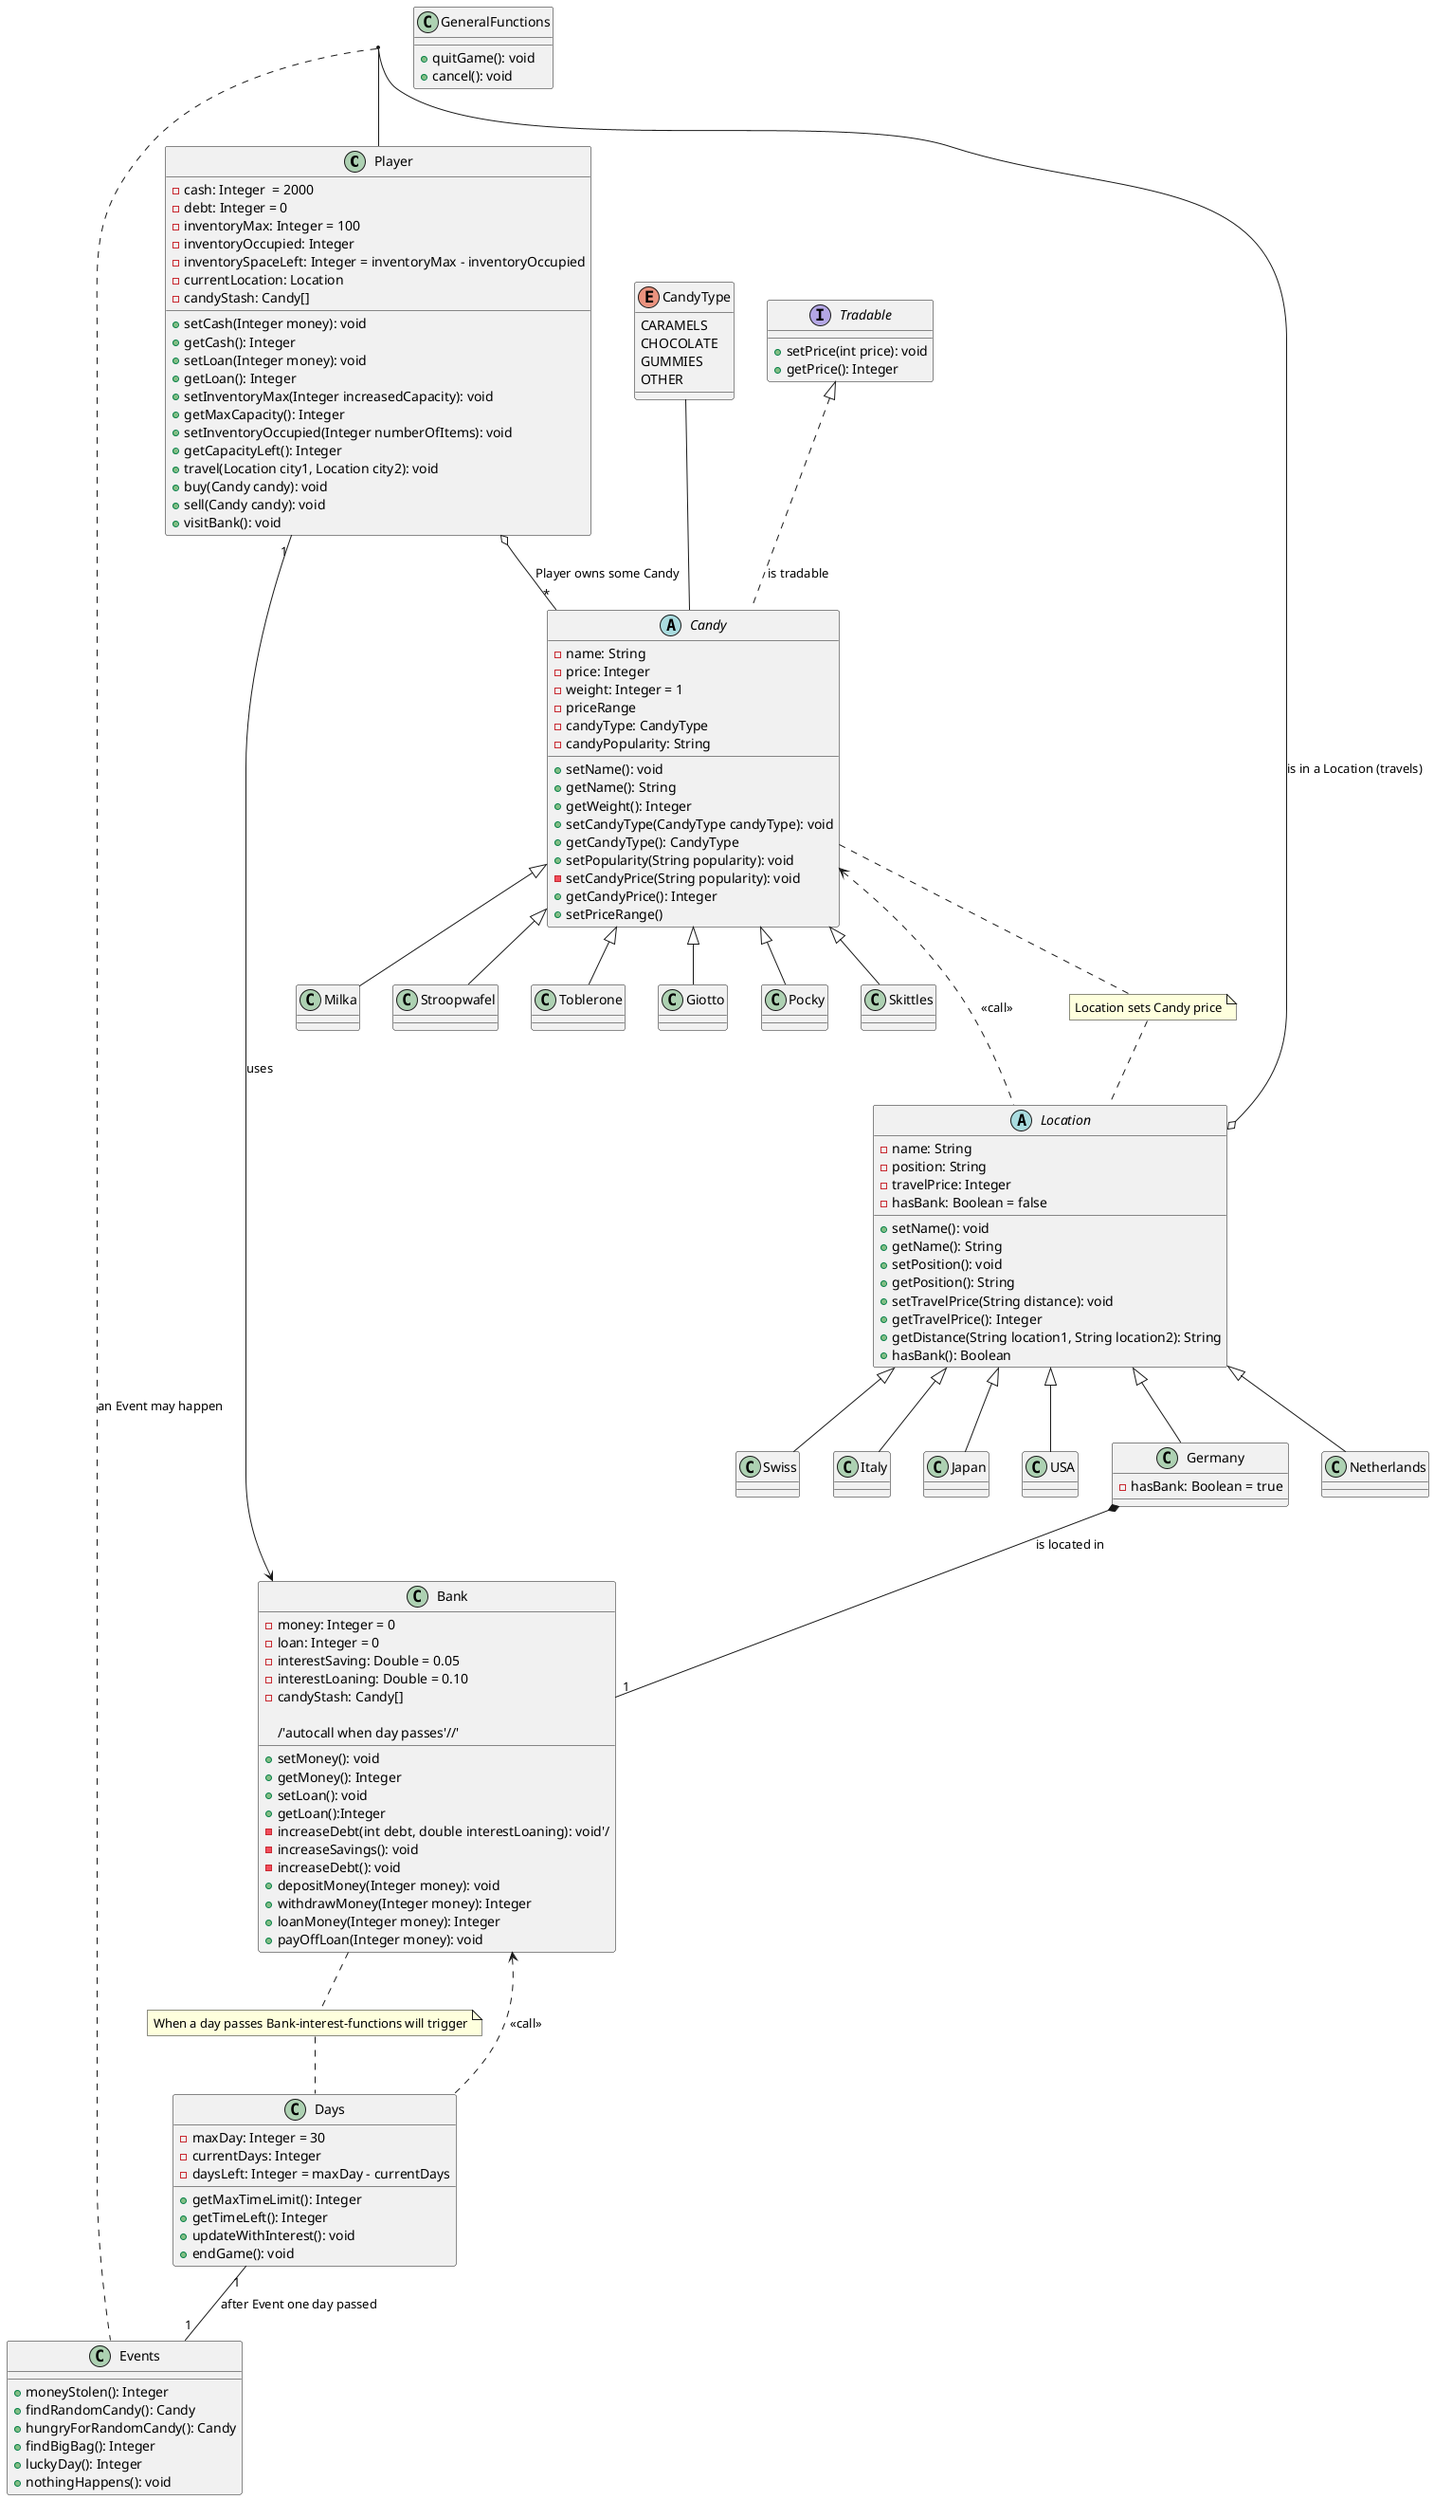 @startuml
'https://plantuml.com/class-diagram

Player "1" --> Bank : uses
Player o-- "*" Candy : Player owns some Candy
Location o-- Player : is in a Location (travels)
(Player, Location) .. Events : an Event may happen
Germany *-- "1" Bank : is located in
Days "1" -- "1" Events : after Event one day passed
CandyType -- Candy
Tradable <|.. Candy : is tradable
Bank <.. Days : <<call>>
Candy <.. Location : <<call>>

note "When a day passes Bank-interest-functions will trigger" as Note
Bank .. Note
Note .. Days

note "Location sets Candy price" as Note2
Candy .. Note2
Note2 .. Location

'Countries
Location <|-- Germany
Location <|-- Netherlands
Location <|-- Swiss
Location <|-- Italy
Location <|-- Japan
Location <|-- USA
'Candies
Candy <|-- Milka
Candy <|-- Stroopwafel
Candy <|-- Toblerone
Candy <|-- Giotto
Candy <|-- Pocky
Candy <|-- Skittles



interface Tradable {
+setPrice(int price): void
+getPrice(): Integer
}

enum CandyType {
CARAMELS
CHOCOLATE
GUMMIES
OTHER
}

abstract class Candy {
-name: String
-price: Integer
-weight: Integer = 1
-priceRange /'Random * range + minimum'/
-candyType: CandyType
-candyPopularity: String /'{"popular", "normal", "unpopular"} -> different random price ranges'/

+setName(): void
+getName(): String
+getWeight(): Integer
+setCandyType(CandyType candyType): void
+getCandyType(): CandyType
+setPopularity(String popularity): void
-setCandyPrice(String popularity): void
+getCandyPrice(): Integer
+setPriceRange()
}

abstract class Location {
-name: String
/'distance: Integer'/
-position: String /'eu, na, asia'/
'-candyPopularity: String /'{"popular", "normal", "unpopular"} -> different random price ranges'/
-travelPrice: Integer /'price to travel to location, always updates and changes depending on players location'/
-hasBank: Boolean = false

+setName(): void
+getName(): String
+setPosition(): void
+getPosition(): String
+setTravelPrice(String distance): void
+getTravelPrice(): Integer /'greater distance = more expensive'/
+getDistance(String location1, String location2): String /'check if eu && eu = close, eu && na = far...'/
+hasBank(): Boolean
'+setCandyPrice(): void
}

class Bank {
-money: Integer = 0
-loan: Integer = 0 /'cant borrow more than 2 digits greater and only when loan/debt is 0'/
-interestSaving: Double = 0.05 /'daily'/
-interestLoaning: Double = 0.10 /'daily'/
-candyStash: Candy[]

/'change the bank attribute values inside the class -> void'/
+setMoney(): void
+getMoney(): Integer
+setLoan(): void
+getLoan():Integer
/'-increaseSavings(int money, double interestSaving): void '//'autocall when day passes'//'
-increaseDebt(int debt, double interestLoaning): void'/
-increaseSavings(): void /'uses variables inside class as parameters, dont have to give arguments'/
-increaseDebt(): void
+depositMoney(Integer money): void
+withdrawMoney(Integer money): Integer
+loanMoney(Integer money): Integer /'get loan int and give it to the player'/
+payOffLoan(Integer money): void
}

class Events {
+moneyStolen(): Integer
+findRandomCandy(): Candy
+hungryForRandomCandy(): Candy /'random, but more expensive = less likely'/
+findBigBag(): Integer /'only once per game, +50 inventory space, very rare 3%'/
+luckyDay(): Integer /'find money if you have debt, amount is debt * 2 and has 1% trigger rate, if no loan then do nothing'/
+nothingHappens(): void
}

class Days {
-maxDay: Integer = 30
-currentDays: Integer
-daysLeft: Integer = maxDay - currentDays
/'1x travel = 1 day'/

+getMaxTimeLimit(): Integer
+getTimeLeft(): Integer
+updateWithInterest(): void /'call bank function that updates savings and debts'/
+endGame(): void
/'finalscore of profit - debts, but can't be smaller than 0'/
/'-> calls quitGame() in the end'/
}

class GeneralFunctions {
+quitGame(): void
+cancel(): void /'cancel action'/
}

class Player {
/'-playerName: String '//'for high score later'/
-cash: Integer  = 2000
-debt: Integer = 0
-inventoryMax: Integer = 100
-inventoryOccupied: Integer
-inventorySpaceLeft: Integer = inventoryMax - inventoryOccupied
-currentLocation: Location
-candyStash: Candy[]

+setCash(Integer money): void
+getCash(): Integer
+setLoan(Integer money): void
+getLoan(): Integer
+setInventoryMax(Integer increasedCapacity): void /'only happens when the player finds a bag in a rare event'/
+getMaxCapacity(): Integer
+setInventoryOccupied(Integer numberOfItems): void
+getCapacityLeft(): Integer
+travel(Location city1, Location city2): void /'price for distance travelled later called and will call events and ask for money'/
+buy(Candy candy): void /'add candy to the Candy list and substracts money from cash'/
+sell(Candy candy): void /'remove candy from Candy list and add money to cash'/
+visitBank(): void /'only available if the city has a bank'/
}


'Country instead of city
class Germany {
-hasBank: Boolean = true
/'Europäische Zentralbank (Frankfurt am Main)'/
}

class Japan {
}

class USA {
}

class Italy {
}

class Netherlands {
}

class Swiss {
}


'Candies
class Milka {
'Germany
}

class Pocky {
'Japan
}

class Skittles {
'USA
}

class Giotto {
'Italy
}

class Stroopwafel {
'Netherlands
'Caramel between waffles
}

class Toblerone {
'Swiss
}

@enduml